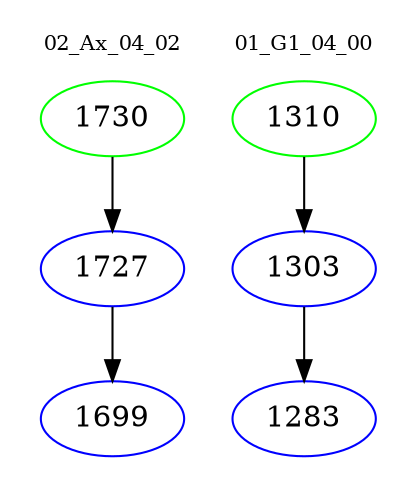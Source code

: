 digraph{
subgraph cluster_0 {
color = white
label = "02_Ax_04_02";
fontsize=10;
T0_1730 [label="1730", color="green"]
T0_1730 -> T0_1727 [color="black"]
T0_1727 [label="1727", color="blue"]
T0_1727 -> T0_1699 [color="black"]
T0_1699 [label="1699", color="blue"]
}
subgraph cluster_1 {
color = white
label = "01_G1_04_00";
fontsize=10;
T1_1310 [label="1310", color="green"]
T1_1310 -> T1_1303 [color="black"]
T1_1303 [label="1303", color="blue"]
T1_1303 -> T1_1283 [color="black"]
T1_1283 [label="1283", color="blue"]
}
}
